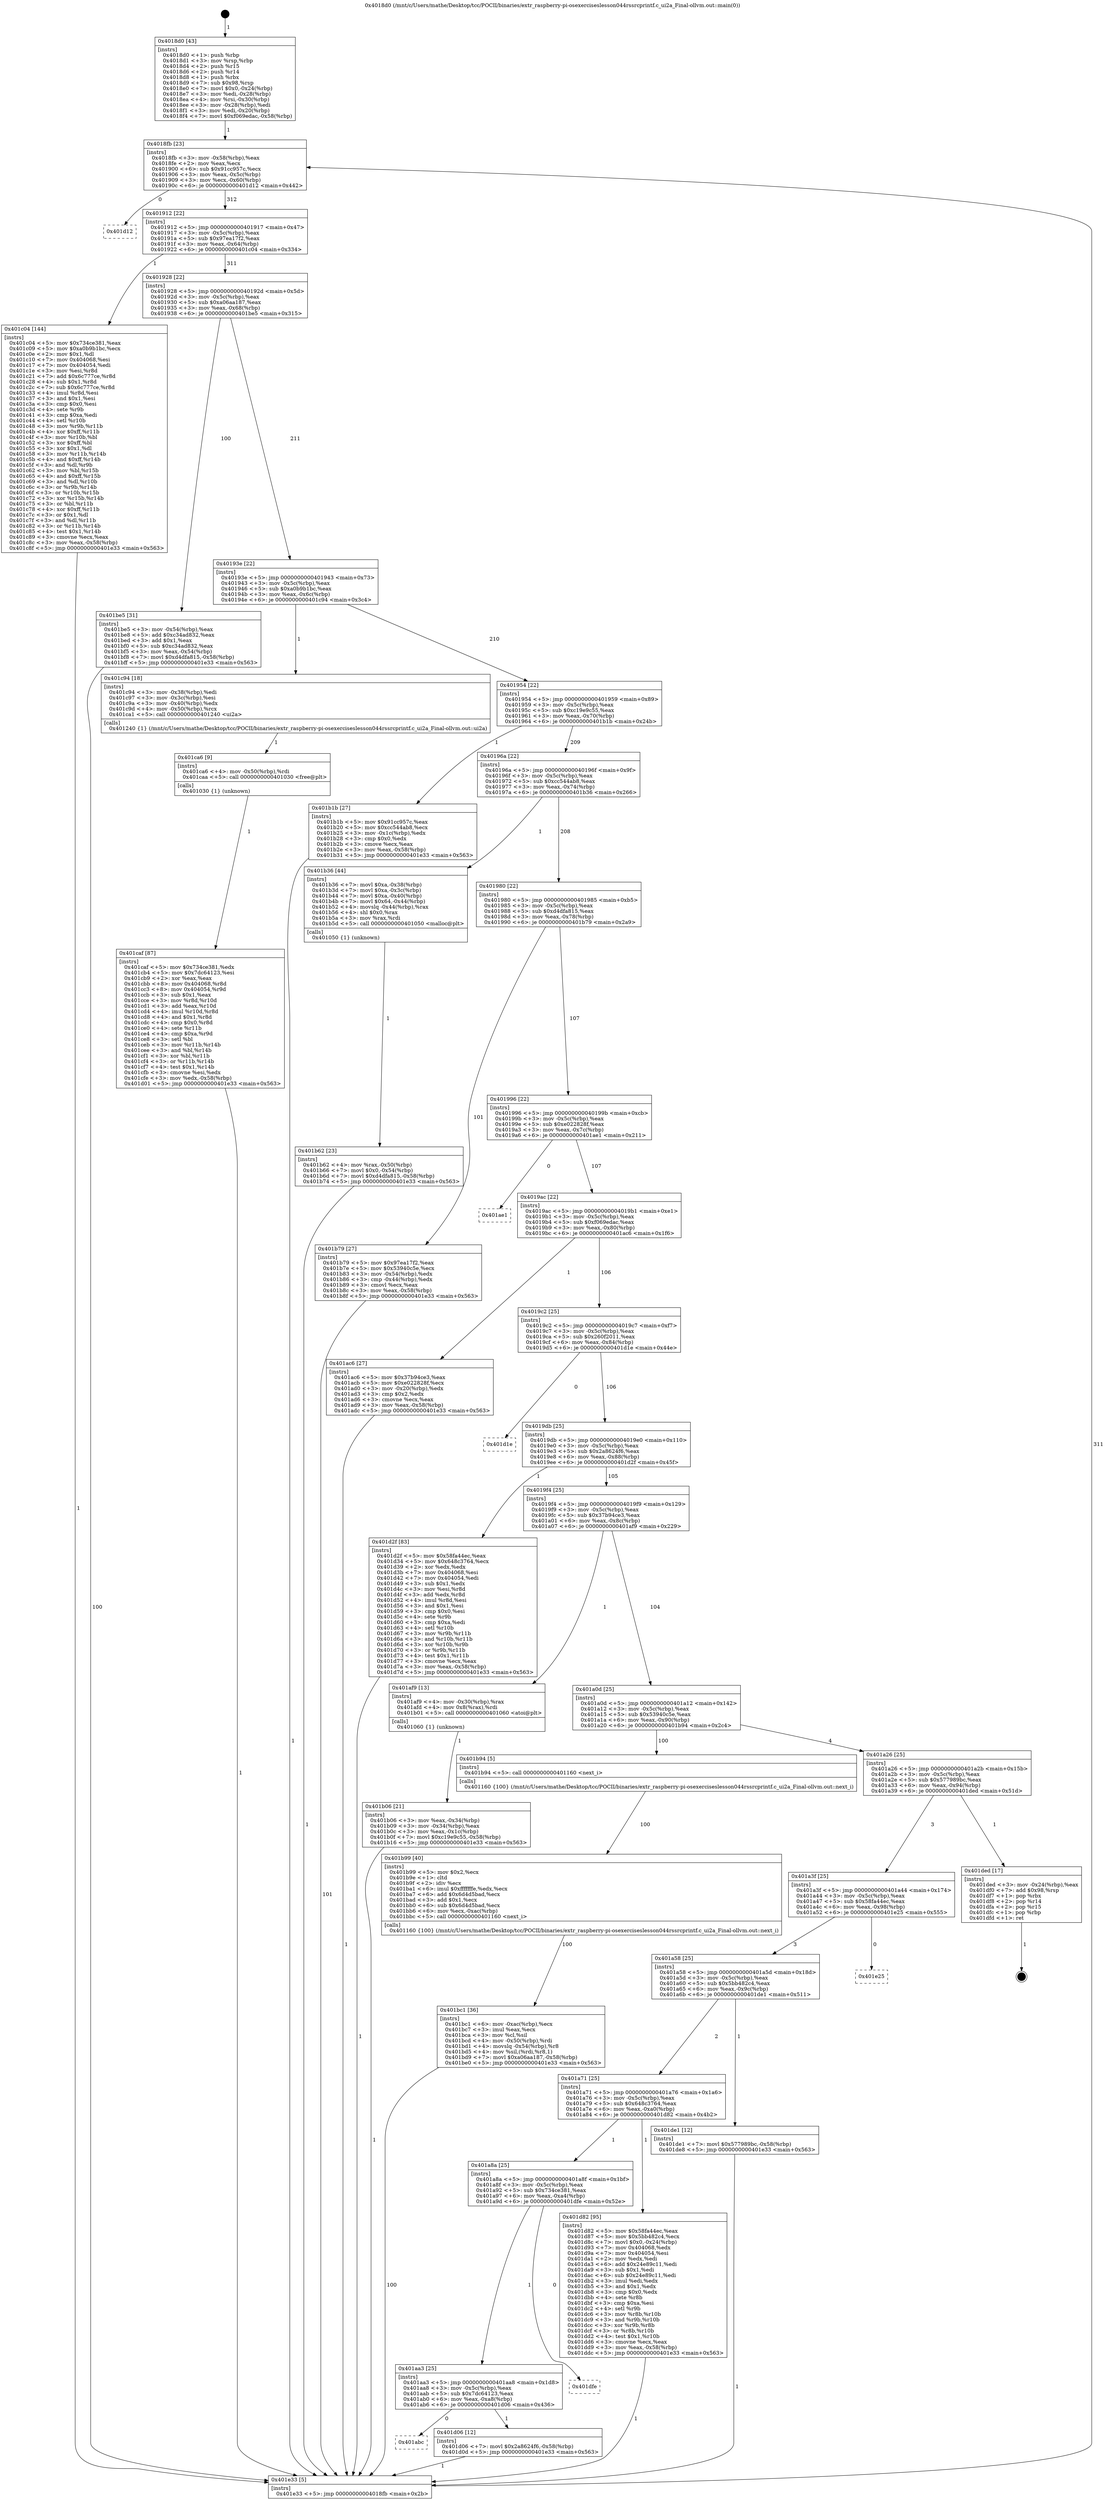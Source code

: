 digraph "0x4018d0" {
  label = "0x4018d0 (/mnt/c/Users/mathe/Desktop/tcc/POCII/binaries/extr_raspberry-pi-osexerciseslesson044rssrcprintf.c_ui2a_Final-ollvm.out::main(0))"
  labelloc = "t"
  node[shape=record]

  Entry [label="",width=0.3,height=0.3,shape=circle,fillcolor=black,style=filled]
  "0x4018fb" [label="{
     0x4018fb [23]\l
     | [instrs]\l
     &nbsp;&nbsp;0x4018fb \<+3\>: mov -0x58(%rbp),%eax\l
     &nbsp;&nbsp;0x4018fe \<+2\>: mov %eax,%ecx\l
     &nbsp;&nbsp;0x401900 \<+6\>: sub $0x91cc957c,%ecx\l
     &nbsp;&nbsp;0x401906 \<+3\>: mov %eax,-0x5c(%rbp)\l
     &nbsp;&nbsp;0x401909 \<+3\>: mov %ecx,-0x60(%rbp)\l
     &nbsp;&nbsp;0x40190c \<+6\>: je 0000000000401d12 \<main+0x442\>\l
  }"]
  "0x401d12" [label="{
     0x401d12\l
  }", style=dashed]
  "0x401912" [label="{
     0x401912 [22]\l
     | [instrs]\l
     &nbsp;&nbsp;0x401912 \<+5\>: jmp 0000000000401917 \<main+0x47\>\l
     &nbsp;&nbsp;0x401917 \<+3\>: mov -0x5c(%rbp),%eax\l
     &nbsp;&nbsp;0x40191a \<+5\>: sub $0x97ea17f2,%eax\l
     &nbsp;&nbsp;0x40191f \<+3\>: mov %eax,-0x64(%rbp)\l
     &nbsp;&nbsp;0x401922 \<+6\>: je 0000000000401c04 \<main+0x334\>\l
  }"]
  Exit [label="",width=0.3,height=0.3,shape=circle,fillcolor=black,style=filled,peripheries=2]
  "0x401c04" [label="{
     0x401c04 [144]\l
     | [instrs]\l
     &nbsp;&nbsp;0x401c04 \<+5\>: mov $0x734ce381,%eax\l
     &nbsp;&nbsp;0x401c09 \<+5\>: mov $0xa0b9b1bc,%ecx\l
     &nbsp;&nbsp;0x401c0e \<+2\>: mov $0x1,%dl\l
     &nbsp;&nbsp;0x401c10 \<+7\>: mov 0x404068,%esi\l
     &nbsp;&nbsp;0x401c17 \<+7\>: mov 0x404054,%edi\l
     &nbsp;&nbsp;0x401c1e \<+3\>: mov %esi,%r8d\l
     &nbsp;&nbsp;0x401c21 \<+7\>: add $0x6c777ce,%r8d\l
     &nbsp;&nbsp;0x401c28 \<+4\>: sub $0x1,%r8d\l
     &nbsp;&nbsp;0x401c2c \<+7\>: sub $0x6c777ce,%r8d\l
     &nbsp;&nbsp;0x401c33 \<+4\>: imul %r8d,%esi\l
     &nbsp;&nbsp;0x401c37 \<+3\>: and $0x1,%esi\l
     &nbsp;&nbsp;0x401c3a \<+3\>: cmp $0x0,%esi\l
     &nbsp;&nbsp;0x401c3d \<+4\>: sete %r9b\l
     &nbsp;&nbsp;0x401c41 \<+3\>: cmp $0xa,%edi\l
     &nbsp;&nbsp;0x401c44 \<+4\>: setl %r10b\l
     &nbsp;&nbsp;0x401c48 \<+3\>: mov %r9b,%r11b\l
     &nbsp;&nbsp;0x401c4b \<+4\>: xor $0xff,%r11b\l
     &nbsp;&nbsp;0x401c4f \<+3\>: mov %r10b,%bl\l
     &nbsp;&nbsp;0x401c52 \<+3\>: xor $0xff,%bl\l
     &nbsp;&nbsp;0x401c55 \<+3\>: xor $0x1,%dl\l
     &nbsp;&nbsp;0x401c58 \<+3\>: mov %r11b,%r14b\l
     &nbsp;&nbsp;0x401c5b \<+4\>: and $0xff,%r14b\l
     &nbsp;&nbsp;0x401c5f \<+3\>: and %dl,%r9b\l
     &nbsp;&nbsp;0x401c62 \<+3\>: mov %bl,%r15b\l
     &nbsp;&nbsp;0x401c65 \<+4\>: and $0xff,%r15b\l
     &nbsp;&nbsp;0x401c69 \<+3\>: and %dl,%r10b\l
     &nbsp;&nbsp;0x401c6c \<+3\>: or %r9b,%r14b\l
     &nbsp;&nbsp;0x401c6f \<+3\>: or %r10b,%r15b\l
     &nbsp;&nbsp;0x401c72 \<+3\>: xor %r15b,%r14b\l
     &nbsp;&nbsp;0x401c75 \<+3\>: or %bl,%r11b\l
     &nbsp;&nbsp;0x401c78 \<+4\>: xor $0xff,%r11b\l
     &nbsp;&nbsp;0x401c7c \<+3\>: or $0x1,%dl\l
     &nbsp;&nbsp;0x401c7f \<+3\>: and %dl,%r11b\l
     &nbsp;&nbsp;0x401c82 \<+3\>: or %r11b,%r14b\l
     &nbsp;&nbsp;0x401c85 \<+4\>: test $0x1,%r14b\l
     &nbsp;&nbsp;0x401c89 \<+3\>: cmovne %ecx,%eax\l
     &nbsp;&nbsp;0x401c8c \<+3\>: mov %eax,-0x58(%rbp)\l
     &nbsp;&nbsp;0x401c8f \<+5\>: jmp 0000000000401e33 \<main+0x563\>\l
  }"]
  "0x401928" [label="{
     0x401928 [22]\l
     | [instrs]\l
     &nbsp;&nbsp;0x401928 \<+5\>: jmp 000000000040192d \<main+0x5d\>\l
     &nbsp;&nbsp;0x40192d \<+3\>: mov -0x5c(%rbp),%eax\l
     &nbsp;&nbsp;0x401930 \<+5\>: sub $0xa06aa187,%eax\l
     &nbsp;&nbsp;0x401935 \<+3\>: mov %eax,-0x68(%rbp)\l
     &nbsp;&nbsp;0x401938 \<+6\>: je 0000000000401be5 \<main+0x315\>\l
  }"]
  "0x401abc" [label="{
     0x401abc\l
  }", style=dashed]
  "0x401be5" [label="{
     0x401be5 [31]\l
     | [instrs]\l
     &nbsp;&nbsp;0x401be5 \<+3\>: mov -0x54(%rbp),%eax\l
     &nbsp;&nbsp;0x401be8 \<+5\>: add $0xc34ad832,%eax\l
     &nbsp;&nbsp;0x401bed \<+3\>: add $0x1,%eax\l
     &nbsp;&nbsp;0x401bf0 \<+5\>: sub $0xc34ad832,%eax\l
     &nbsp;&nbsp;0x401bf5 \<+3\>: mov %eax,-0x54(%rbp)\l
     &nbsp;&nbsp;0x401bf8 \<+7\>: movl $0xd4dfa815,-0x58(%rbp)\l
     &nbsp;&nbsp;0x401bff \<+5\>: jmp 0000000000401e33 \<main+0x563\>\l
  }"]
  "0x40193e" [label="{
     0x40193e [22]\l
     | [instrs]\l
     &nbsp;&nbsp;0x40193e \<+5\>: jmp 0000000000401943 \<main+0x73\>\l
     &nbsp;&nbsp;0x401943 \<+3\>: mov -0x5c(%rbp),%eax\l
     &nbsp;&nbsp;0x401946 \<+5\>: sub $0xa0b9b1bc,%eax\l
     &nbsp;&nbsp;0x40194b \<+3\>: mov %eax,-0x6c(%rbp)\l
     &nbsp;&nbsp;0x40194e \<+6\>: je 0000000000401c94 \<main+0x3c4\>\l
  }"]
  "0x401d06" [label="{
     0x401d06 [12]\l
     | [instrs]\l
     &nbsp;&nbsp;0x401d06 \<+7\>: movl $0x2a8624f6,-0x58(%rbp)\l
     &nbsp;&nbsp;0x401d0d \<+5\>: jmp 0000000000401e33 \<main+0x563\>\l
  }"]
  "0x401c94" [label="{
     0x401c94 [18]\l
     | [instrs]\l
     &nbsp;&nbsp;0x401c94 \<+3\>: mov -0x38(%rbp),%edi\l
     &nbsp;&nbsp;0x401c97 \<+3\>: mov -0x3c(%rbp),%esi\l
     &nbsp;&nbsp;0x401c9a \<+3\>: mov -0x40(%rbp),%edx\l
     &nbsp;&nbsp;0x401c9d \<+4\>: mov -0x50(%rbp),%rcx\l
     &nbsp;&nbsp;0x401ca1 \<+5\>: call 0000000000401240 \<ui2a\>\l
     | [calls]\l
     &nbsp;&nbsp;0x401240 \{1\} (/mnt/c/Users/mathe/Desktop/tcc/POCII/binaries/extr_raspberry-pi-osexerciseslesson044rssrcprintf.c_ui2a_Final-ollvm.out::ui2a)\l
  }"]
  "0x401954" [label="{
     0x401954 [22]\l
     | [instrs]\l
     &nbsp;&nbsp;0x401954 \<+5\>: jmp 0000000000401959 \<main+0x89\>\l
     &nbsp;&nbsp;0x401959 \<+3\>: mov -0x5c(%rbp),%eax\l
     &nbsp;&nbsp;0x40195c \<+5\>: sub $0xc19e9c55,%eax\l
     &nbsp;&nbsp;0x401961 \<+3\>: mov %eax,-0x70(%rbp)\l
     &nbsp;&nbsp;0x401964 \<+6\>: je 0000000000401b1b \<main+0x24b\>\l
  }"]
  "0x401aa3" [label="{
     0x401aa3 [25]\l
     | [instrs]\l
     &nbsp;&nbsp;0x401aa3 \<+5\>: jmp 0000000000401aa8 \<main+0x1d8\>\l
     &nbsp;&nbsp;0x401aa8 \<+3\>: mov -0x5c(%rbp),%eax\l
     &nbsp;&nbsp;0x401aab \<+5\>: sub $0x7dc64123,%eax\l
     &nbsp;&nbsp;0x401ab0 \<+6\>: mov %eax,-0xa8(%rbp)\l
     &nbsp;&nbsp;0x401ab6 \<+6\>: je 0000000000401d06 \<main+0x436\>\l
  }"]
  "0x401b1b" [label="{
     0x401b1b [27]\l
     | [instrs]\l
     &nbsp;&nbsp;0x401b1b \<+5\>: mov $0x91cc957c,%eax\l
     &nbsp;&nbsp;0x401b20 \<+5\>: mov $0xcc544ab8,%ecx\l
     &nbsp;&nbsp;0x401b25 \<+3\>: mov -0x1c(%rbp),%edx\l
     &nbsp;&nbsp;0x401b28 \<+3\>: cmp $0x0,%edx\l
     &nbsp;&nbsp;0x401b2b \<+3\>: cmove %ecx,%eax\l
     &nbsp;&nbsp;0x401b2e \<+3\>: mov %eax,-0x58(%rbp)\l
     &nbsp;&nbsp;0x401b31 \<+5\>: jmp 0000000000401e33 \<main+0x563\>\l
  }"]
  "0x40196a" [label="{
     0x40196a [22]\l
     | [instrs]\l
     &nbsp;&nbsp;0x40196a \<+5\>: jmp 000000000040196f \<main+0x9f\>\l
     &nbsp;&nbsp;0x40196f \<+3\>: mov -0x5c(%rbp),%eax\l
     &nbsp;&nbsp;0x401972 \<+5\>: sub $0xcc544ab8,%eax\l
     &nbsp;&nbsp;0x401977 \<+3\>: mov %eax,-0x74(%rbp)\l
     &nbsp;&nbsp;0x40197a \<+6\>: je 0000000000401b36 \<main+0x266\>\l
  }"]
  "0x401dfe" [label="{
     0x401dfe\l
  }", style=dashed]
  "0x401b36" [label="{
     0x401b36 [44]\l
     | [instrs]\l
     &nbsp;&nbsp;0x401b36 \<+7\>: movl $0xa,-0x38(%rbp)\l
     &nbsp;&nbsp;0x401b3d \<+7\>: movl $0xa,-0x3c(%rbp)\l
     &nbsp;&nbsp;0x401b44 \<+7\>: movl $0xa,-0x40(%rbp)\l
     &nbsp;&nbsp;0x401b4b \<+7\>: movl $0x64,-0x44(%rbp)\l
     &nbsp;&nbsp;0x401b52 \<+4\>: movslq -0x44(%rbp),%rax\l
     &nbsp;&nbsp;0x401b56 \<+4\>: shl $0x0,%rax\l
     &nbsp;&nbsp;0x401b5a \<+3\>: mov %rax,%rdi\l
     &nbsp;&nbsp;0x401b5d \<+5\>: call 0000000000401050 \<malloc@plt\>\l
     | [calls]\l
     &nbsp;&nbsp;0x401050 \{1\} (unknown)\l
  }"]
  "0x401980" [label="{
     0x401980 [22]\l
     | [instrs]\l
     &nbsp;&nbsp;0x401980 \<+5\>: jmp 0000000000401985 \<main+0xb5\>\l
     &nbsp;&nbsp;0x401985 \<+3\>: mov -0x5c(%rbp),%eax\l
     &nbsp;&nbsp;0x401988 \<+5\>: sub $0xd4dfa815,%eax\l
     &nbsp;&nbsp;0x40198d \<+3\>: mov %eax,-0x78(%rbp)\l
     &nbsp;&nbsp;0x401990 \<+6\>: je 0000000000401b79 \<main+0x2a9\>\l
  }"]
  "0x401a8a" [label="{
     0x401a8a [25]\l
     | [instrs]\l
     &nbsp;&nbsp;0x401a8a \<+5\>: jmp 0000000000401a8f \<main+0x1bf\>\l
     &nbsp;&nbsp;0x401a8f \<+3\>: mov -0x5c(%rbp),%eax\l
     &nbsp;&nbsp;0x401a92 \<+5\>: sub $0x734ce381,%eax\l
     &nbsp;&nbsp;0x401a97 \<+6\>: mov %eax,-0xa4(%rbp)\l
     &nbsp;&nbsp;0x401a9d \<+6\>: je 0000000000401dfe \<main+0x52e\>\l
  }"]
  "0x401b79" [label="{
     0x401b79 [27]\l
     | [instrs]\l
     &nbsp;&nbsp;0x401b79 \<+5\>: mov $0x97ea17f2,%eax\l
     &nbsp;&nbsp;0x401b7e \<+5\>: mov $0x53940c5e,%ecx\l
     &nbsp;&nbsp;0x401b83 \<+3\>: mov -0x54(%rbp),%edx\l
     &nbsp;&nbsp;0x401b86 \<+3\>: cmp -0x44(%rbp),%edx\l
     &nbsp;&nbsp;0x401b89 \<+3\>: cmovl %ecx,%eax\l
     &nbsp;&nbsp;0x401b8c \<+3\>: mov %eax,-0x58(%rbp)\l
     &nbsp;&nbsp;0x401b8f \<+5\>: jmp 0000000000401e33 \<main+0x563\>\l
  }"]
  "0x401996" [label="{
     0x401996 [22]\l
     | [instrs]\l
     &nbsp;&nbsp;0x401996 \<+5\>: jmp 000000000040199b \<main+0xcb\>\l
     &nbsp;&nbsp;0x40199b \<+3\>: mov -0x5c(%rbp),%eax\l
     &nbsp;&nbsp;0x40199e \<+5\>: sub $0xe022828f,%eax\l
     &nbsp;&nbsp;0x4019a3 \<+3\>: mov %eax,-0x7c(%rbp)\l
     &nbsp;&nbsp;0x4019a6 \<+6\>: je 0000000000401ae1 \<main+0x211\>\l
  }"]
  "0x401d82" [label="{
     0x401d82 [95]\l
     | [instrs]\l
     &nbsp;&nbsp;0x401d82 \<+5\>: mov $0x58fa44ec,%eax\l
     &nbsp;&nbsp;0x401d87 \<+5\>: mov $0x5bb482c4,%ecx\l
     &nbsp;&nbsp;0x401d8c \<+7\>: movl $0x0,-0x24(%rbp)\l
     &nbsp;&nbsp;0x401d93 \<+7\>: mov 0x404068,%edx\l
     &nbsp;&nbsp;0x401d9a \<+7\>: mov 0x404054,%esi\l
     &nbsp;&nbsp;0x401da1 \<+2\>: mov %edx,%edi\l
     &nbsp;&nbsp;0x401da3 \<+6\>: add $0x24e89c11,%edi\l
     &nbsp;&nbsp;0x401da9 \<+3\>: sub $0x1,%edi\l
     &nbsp;&nbsp;0x401dac \<+6\>: sub $0x24e89c11,%edi\l
     &nbsp;&nbsp;0x401db2 \<+3\>: imul %edi,%edx\l
     &nbsp;&nbsp;0x401db5 \<+3\>: and $0x1,%edx\l
     &nbsp;&nbsp;0x401db8 \<+3\>: cmp $0x0,%edx\l
     &nbsp;&nbsp;0x401dbb \<+4\>: sete %r8b\l
     &nbsp;&nbsp;0x401dbf \<+3\>: cmp $0xa,%esi\l
     &nbsp;&nbsp;0x401dc2 \<+4\>: setl %r9b\l
     &nbsp;&nbsp;0x401dc6 \<+3\>: mov %r8b,%r10b\l
     &nbsp;&nbsp;0x401dc9 \<+3\>: and %r9b,%r10b\l
     &nbsp;&nbsp;0x401dcc \<+3\>: xor %r9b,%r8b\l
     &nbsp;&nbsp;0x401dcf \<+3\>: or %r8b,%r10b\l
     &nbsp;&nbsp;0x401dd2 \<+4\>: test $0x1,%r10b\l
     &nbsp;&nbsp;0x401dd6 \<+3\>: cmovne %ecx,%eax\l
     &nbsp;&nbsp;0x401dd9 \<+3\>: mov %eax,-0x58(%rbp)\l
     &nbsp;&nbsp;0x401ddc \<+5\>: jmp 0000000000401e33 \<main+0x563\>\l
  }"]
  "0x401ae1" [label="{
     0x401ae1\l
  }", style=dashed]
  "0x4019ac" [label="{
     0x4019ac [22]\l
     | [instrs]\l
     &nbsp;&nbsp;0x4019ac \<+5\>: jmp 00000000004019b1 \<main+0xe1\>\l
     &nbsp;&nbsp;0x4019b1 \<+3\>: mov -0x5c(%rbp),%eax\l
     &nbsp;&nbsp;0x4019b4 \<+5\>: sub $0xf069edac,%eax\l
     &nbsp;&nbsp;0x4019b9 \<+3\>: mov %eax,-0x80(%rbp)\l
     &nbsp;&nbsp;0x4019bc \<+6\>: je 0000000000401ac6 \<main+0x1f6\>\l
  }"]
  "0x401a71" [label="{
     0x401a71 [25]\l
     | [instrs]\l
     &nbsp;&nbsp;0x401a71 \<+5\>: jmp 0000000000401a76 \<main+0x1a6\>\l
     &nbsp;&nbsp;0x401a76 \<+3\>: mov -0x5c(%rbp),%eax\l
     &nbsp;&nbsp;0x401a79 \<+5\>: sub $0x648c3764,%eax\l
     &nbsp;&nbsp;0x401a7e \<+6\>: mov %eax,-0xa0(%rbp)\l
     &nbsp;&nbsp;0x401a84 \<+6\>: je 0000000000401d82 \<main+0x4b2\>\l
  }"]
  "0x401ac6" [label="{
     0x401ac6 [27]\l
     | [instrs]\l
     &nbsp;&nbsp;0x401ac6 \<+5\>: mov $0x37b94ce3,%eax\l
     &nbsp;&nbsp;0x401acb \<+5\>: mov $0xe022828f,%ecx\l
     &nbsp;&nbsp;0x401ad0 \<+3\>: mov -0x20(%rbp),%edx\l
     &nbsp;&nbsp;0x401ad3 \<+3\>: cmp $0x2,%edx\l
     &nbsp;&nbsp;0x401ad6 \<+3\>: cmovne %ecx,%eax\l
     &nbsp;&nbsp;0x401ad9 \<+3\>: mov %eax,-0x58(%rbp)\l
     &nbsp;&nbsp;0x401adc \<+5\>: jmp 0000000000401e33 \<main+0x563\>\l
  }"]
  "0x4019c2" [label="{
     0x4019c2 [25]\l
     | [instrs]\l
     &nbsp;&nbsp;0x4019c2 \<+5\>: jmp 00000000004019c7 \<main+0xf7\>\l
     &nbsp;&nbsp;0x4019c7 \<+3\>: mov -0x5c(%rbp),%eax\l
     &nbsp;&nbsp;0x4019ca \<+5\>: sub $0x260f2011,%eax\l
     &nbsp;&nbsp;0x4019cf \<+6\>: mov %eax,-0x84(%rbp)\l
     &nbsp;&nbsp;0x4019d5 \<+6\>: je 0000000000401d1e \<main+0x44e\>\l
  }"]
  "0x401e33" [label="{
     0x401e33 [5]\l
     | [instrs]\l
     &nbsp;&nbsp;0x401e33 \<+5\>: jmp 00000000004018fb \<main+0x2b\>\l
  }"]
  "0x4018d0" [label="{
     0x4018d0 [43]\l
     | [instrs]\l
     &nbsp;&nbsp;0x4018d0 \<+1\>: push %rbp\l
     &nbsp;&nbsp;0x4018d1 \<+3\>: mov %rsp,%rbp\l
     &nbsp;&nbsp;0x4018d4 \<+2\>: push %r15\l
     &nbsp;&nbsp;0x4018d6 \<+2\>: push %r14\l
     &nbsp;&nbsp;0x4018d8 \<+1\>: push %rbx\l
     &nbsp;&nbsp;0x4018d9 \<+7\>: sub $0x98,%rsp\l
     &nbsp;&nbsp;0x4018e0 \<+7\>: movl $0x0,-0x24(%rbp)\l
     &nbsp;&nbsp;0x4018e7 \<+3\>: mov %edi,-0x28(%rbp)\l
     &nbsp;&nbsp;0x4018ea \<+4\>: mov %rsi,-0x30(%rbp)\l
     &nbsp;&nbsp;0x4018ee \<+3\>: mov -0x28(%rbp),%edi\l
     &nbsp;&nbsp;0x4018f1 \<+3\>: mov %edi,-0x20(%rbp)\l
     &nbsp;&nbsp;0x4018f4 \<+7\>: movl $0xf069edac,-0x58(%rbp)\l
  }"]
  "0x401de1" [label="{
     0x401de1 [12]\l
     | [instrs]\l
     &nbsp;&nbsp;0x401de1 \<+7\>: movl $0x577989bc,-0x58(%rbp)\l
     &nbsp;&nbsp;0x401de8 \<+5\>: jmp 0000000000401e33 \<main+0x563\>\l
  }"]
  "0x401d1e" [label="{
     0x401d1e\l
  }", style=dashed]
  "0x4019db" [label="{
     0x4019db [25]\l
     | [instrs]\l
     &nbsp;&nbsp;0x4019db \<+5\>: jmp 00000000004019e0 \<main+0x110\>\l
     &nbsp;&nbsp;0x4019e0 \<+3\>: mov -0x5c(%rbp),%eax\l
     &nbsp;&nbsp;0x4019e3 \<+5\>: sub $0x2a8624f6,%eax\l
     &nbsp;&nbsp;0x4019e8 \<+6\>: mov %eax,-0x88(%rbp)\l
     &nbsp;&nbsp;0x4019ee \<+6\>: je 0000000000401d2f \<main+0x45f\>\l
  }"]
  "0x401a58" [label="{
     0x401a58 [25]\l
     | [instrs]\l
     &nbsp;&nbsp;0x401a58 \<+5\>: jmp 0000000000401a5d \<main+0x18d\>\l
     &nbsp;&nbsp;0x401a5d \<+3\>: mov -0x5c(%rbp),%eax\l
     &nbsp;&nbsp;0x401a60 \<+5\>: sub $0x5bb482c4,%eax\l
     &nbsp;&nbsp;0x401a65 \<+6\>: mov %eax,-0x9c(%rbp)\l
     &nbsp;&nbsp;0x401a6b \<+6\>: je 0000000000401de1 \<main+0x511\>\l
  }"]
  "0x401d2f" [label="{
     0x401d2f [83]\l
     | [instrs]\l
     &nbsp;&nbsp;0x401d2f \<+5\>: mov $0x58fa44ec,%eax\l
     &nbsp;&nbsp;0x401d34 \<+5\>: mov $0x648c3764,%ecx\l
     &nbsp;&nbsp;0x401d39 \<+2\>: xor %edx,%edx\l
     &nbsp;&nbsp;0x401d3b \<+7\>: mov 0x404068,%esi\l
     &nbsp;&nbsp;0x401d42 \<+7\>: mov 0x404054,%edi\l
     &nbsp;&nbsp;0x401d49 \<+3\>: sub $0x1,%edx\l
     &nbsp;&nbsp;0x401d4c \<+3\>: mov %esi,%r8d\l
     &nbsp;&nbsp;0x401d4f \<+3\>: add %edx,%r8d\l
     &nbsp;&nbsp;0x401d52 \<+4\>: imul %r8d,%esi\l
     &nbsp;&nbsp;0x401d56 \<+3\>: and $0x1,%esi\l
     &nbsp;&nbsp;0x401d59 \<+3\>: cmp $0x0,%esi\l
     &nbsp;&nbsp;0x401d5c \<+4\>: sete %r9b\l
     &nbsp;&nbsp;0x401d60 \<+3\>: cmp $0xa,%edi\l
     &nbsp;&nbsp;0x401d63 \<+4\>: setl %r10b\l
     &nbsp;&nbsp;0x401d67 \<+3\>: mov %r9b,%r11b\l
     &nbsp;&nbsp;0x401d6a \<+3\>: and %r10b,%r11b\l
     &nbsp;&nbsp;0x401d6d \<+3\>: xor %r10b,%r9b\l
     &nbsp;&nbsp;0x401d70 \<+3\>: or %r9b,%r11b\l
     &nbsp;&nbsp;0x401d73 \<+4\>: test $0x1,%r11b\l
     &nbsp;&nbsp;0x401d77 \<+3\>: cmovne %ecx,%eax\l
     &nbsp;&nbsp;0x401d7a \<+3\>: mov %eax,-0x58(%rbp)\l
     &nbsp;&nbsp;0x401d7d \<+5\>: jmp 0000000000401e33 \<main+0x563\>\l
  }"]
  "0x4019f4" [label="{
     0x4019f4 [25]\l
     | [instrs]\l
     &nbsp;&nbsp;0x4019f4 \<+5\>: jmp 00000000004019f9 \<main+0x129\>\l
     &nbsp;&nbsp;0x4019f9 \<+3\>: mov -0x5c(%rbp),%eax\l
     &nbsp;&nbsp;0x4019fc \<+5\>: sub $0x37b94ce3,%eax\l
     &nbsp;&nbsp;0x401a01 \<+6\>: mov %eax,-0x8c(%rbp)\l
     &nbsp;&nbsp;0x401a07 \<+6\>: je 0000000000401af9 \<main+0x229\>\l
  }"]
  "0x401e25" [label="{
     0x401e25\l
  }", style=dashed]
  "0x401af9" [label="{
     0x401af9 [13]\l
     | [instrs]\l
     &nbsp;&nbsp;0x401af9 \<+4\>: mov -0x30(%rbp),%rax\l
     &nbsp;&nbsp;0x401afd \<+4\>: mov 0x8(%rax),%rdi\l
     &nbsp;&nbsp;0x401b01 \<+5\>: call 0000000000401060 \<atoi@plt\>\l
     | [calls]\l
     &nbsp;&nbsp;0x401060 \{1\} (unknown)\l
  }"]
  "0x401a0d" [label="{
     0x401a0d [25]\l
     | [instrs]\l
     &nbsp;&nbsp;0x401a0d \<+5\>: jmp 0000000000401a12 \<main+0x142\>\l
     &nbsp;&nbsp;0x401a12 \<+3\>: mov -0x5c(%rbp),%eax\l
     &nbsp;&nbsp;0x401a15 \<+5\>: sub $0x53940c5e,%eax\l
     &nbsp;&nbsp;0x401a1a \<+6\>: mov %eax,-0x90(%rbp)\l
     &nbsp;&nbsp;0x401a20 \<+6\>: je 0000000000401b94 \<main+0x2c4\>\l
  }"]
  "0x401b06" [label="{
     0x401b06 [21]\l
     | [instrs]\l
     &nbsp;&nbsp;0x401b06 \<+3\>: mov %eax,-0x34(%rbp)\l
     &nbsp;&nbsp;0x401b09 \<+3\>: mov -0x34(%rbp),%eax\l
     &nbsp;&nbsp;0x401b0c \<+3\>: mov %eax,-0x1c(%rbp)\l
     &nbsp;&nbsp;0x401b0f \<+7\>: movl $0xc19e9c55,-0x58(%rbp)\l
     &nbsp;&nbsp;0x401b16 \<+5\>: jmp 0000000000401e33 \<main+0x563\>\l
  }"]
  "0x401b62" [label="{
     0x401b62 [23]\l
     | [instrs]\l
     &nbsp;&nbsp;0x401b62 \<+4\>: mov %rax,-0x50(%rbp)\l
     &nbsp;&nbsp;0x401b66 \<+7\>: movl $0x0,-0x54(%rbp)\l
     &nbsp;&nbsp;0x401b6d \<+7\>: movl $0xd4dfa815,-0x58(%rbp)\l
     &nbsp;&nbsp;0x401b74 \<+5\>: jmp 0000000000401e33 \<main+0x563\>\l
  }"]
  "0x401a3f" [label="{
     0x401a3f [25]\l
     | [instrs]\l
     &nbsp;&nbsp;0x401a3f \<+5\>: jmp 0000000000401a44 \<main+0x174\>\l
     &nbsp;&nbsp;0x401a44 \<+3\>: mov -0x5c(%rbp),%eax\l
     &nbsp;&nbsp;0x401a47 \<+5\>: sub $0x58fa44ec,%eax\l
     &nbsp;&nbsp;0x401a4c \<+6\>: mov %eax,-0x98(%rbp)\l
     &nbsp;&nbsp;0x401a52 \<+6\>: je 0000000000401e25 \<main+0x555\>\l
  }"]
  "0x401b94" [label="{
     0x401b94 [5]\l
     | [instrs]\l
     &nbsp;&nbsp;0x401b94 \<+5\>: call 0000000000401160 \<next_i\>\l
     | [calls]\l
     &nbsp;&nbsp;0x401160 \{100\} (/mnt/c/Users/mathe/Desktop/tcc/POCII/binaries/extr_raspberry-pi-osexerciseslesson044rssrcprintf.c_ui2a_Final-ollvm.out::next_i)\l
  }"]
  "0x401a26" [label="{
     0x401a26 [25]\l
     | [instrs]\l
     &nbsp;&nbsp;0x401a26 \<+5\>: jmp 0000000000401a2b \<main+0x15b\>\l
     &nbsp;&nbsp;0x401a2b \<+3\>: mov -0x5c(%rbp),%eax\l
     &nbsp;&nbsp;0x401a2e \<+5\>: sub $0x577989bc,%eax\l
     &nbsp;&nbsp;0x401a33 \<+6\>: mov %eax,-0x94(%rbp)\l
     &nbsp;&nbsp;0x401a39 \<+6\>: je 0000000000401ded \<main+0x51d\>\l
  }"]
  "0x401b99" [label="{
     0x401b99 [40]\l
     | [instrs]\l
     &nbsp;&nbsp;0x401b99 \<+5\>: mov $0x2,%ecx\l
     &nbsp;&nbsp;0x401b9e \<+1\>: cltd\l
     &nbsp;&nbsp;0x401b9f \<+2\>: idiv %ecx\l
     &nbsp;&nbsp;0x401ba1 \<+6\>: imul $0xfffffffe,%edx,%ecx\l
     &nbsp;&nbsp;0x401ba7 \<+6\>: add $0x6d4d5bad,%ecx\l
     &nbsp;&nbsp;0x401bad \<+3\>: add $0x1,%ecx\l
     &nbsp;&nbsp;0x401bb0 \<+6\>: sub $0x6d4d5bad,%ecx\l
     &nbsp;&nbsp;0x401bb6 \<+6\>: mov %ecx,-0xac(%rbp)\l
     &nbsp;&nbsp;0x401bbc \<+5\>: call 0000000000401160 \<next_i\>\l
     | [calls]\l
     &nbsp;&nbsp;0x401160 \{100\} (/mnt/c/Users/mathe/Desktop/tcc/POCII/binaries/extr_raspberry-pi-osexerciseslesson044rssrcprintf.c_ui2a_Final-ollvm.out::next_i)\l
  }"]
  "0x401bc1" [label="{
     0x401bc1 [36]\l
     | [instrs]\l
     &nbsp;&nbsp;0x401bc1 \<+6\>: mov -0xac(%rbp),%ecx\l
     &nbsp;&nbsp;0x401bc7 \<+3\>: imul %eax,%ecx\l
     &nbsp;&nbsp;0x401bca \<+3\>: mov %cl,%sil\l
     &nbsp;&nbsp;0x401bcd \<+4\>: mov -0x50(%rbp),%rdi\l
     &nbsp;&nbsp;0x401bd1 \<+4\>: movslq -0x54(%rbp),%r8\l
     &nbsp;&nbsp;0x401bd5 \<+4\>: mov %sil,(%rdi,%r8,1)\l
     &nbsp;&nbsp;0x401bd9 \<+7\>: movl $0xa06aa187,-0x58(%rbp)\l
     &nbsp;&nbsp;0x401be0 \<+5\>: jmp 0000000000401e33 \<main+0x563\>\l
  }"]
  "0x401ca6" [label="{
     0x401ca6 [9]\l
     | [instrs]\l
     &nbsp;&nbsp;0x401ca6 \<+4\>: mov -0x50(%rbp),%rdi\l
     &nbsp;&nbsp;0x401caa \<+5\>: call 0000000000401030 \<free@plt\>\l
     | [calls]\l
     &nbsp;&nbsp;0x401030 \{1\} (unknown)\l
  }"]
  "0x401caf" [label="{
     0x401caf [87]\l
     | [instrs]\l
     &nbsp;&nbsp;0x401caf \<+5\>: mov $0x734ce381,%edx\l
     &nbsp;&nbsp;0x401cb4 \<+5\>: mov $0x7dc64123,%esi\l
     &nbsp;&nbsp;0x401cb9 \<+2\>: xor %eax,%eax\l
     &nbsp;&nbsp;0x401cbb \<+8\>: mov 0x404068,%r8d\l
     &nbsp;&nbsp;0x401cc3 \<+8\>: mov 0x404054,%r9d\l
     &nbsp;&nbsp;0x401ccb \<+3\>: sub $0x1,%eax\l
     &nbsp;&nbsp;0x401cce \<+3\>: mov %r8d,%r10d\l
     &nbsp;&nbsp;0x401cd1 \<+3\>: add %eax,%r10d\l
     &nbsp;&nbsp;0x401cd4 \<+4\>: imul %r10d,%r8d\l
     &nbsp;&nbsp;0x401cd8 \<+4\>: and $0x1,%r8d\l
     &nbsp;&nbsp;0x401cdc \<+4\>: cmp $0x0,%r8d\l
     &nbsp;&nbsp;0x401ce0 \<+4\>: sete %r11b\l
     &nbsp;&nbsp;0x401ce4 \<+4\>: cmp $0xa,%r9d\l
     &nbsp;&nbsp;0x401ce8 \<+3\>: setl %bl\l
     &nbsp;&nbsp;0x401ceb \<+3\>: mov %r11b,%r14b\l
     &nbsp;&nbsp;0x401cee \<+3\>: and %bl,%r14b\l
     &nbsp;&nbsp;0x401cf1 \<+3\>: xor %bl,%r11b\l
     &nbsp;&nbsp;0x401cf4 \<+3\>: or %r11b,%r14b\l
     &nbsp;&nbsp;0x401cf7 \<+4\>: test $0x1,%r14b\l
     &nbsp;&nbsp;0x401cfb \<+3\>: cmovne %esi,%edx\l
     &nbsp;&nbsp;0x401cfe \<+3\>: mov %edx,-0x58(%rbp)\l
     &nbsp;&nbsp;0x401d01 \<+5\>: jmp 0000000000401e33 \<main+0x563\>\l
  }"]
  "0x401ded" [label="{
     0x401ded [17]\l
     | [instrs]\l
     &nbsp;&nbsp;0x401ded \<+3\>: mov -0x24(%rbp),%eax\l
     &nbsp;&nbsp;0x401df0 \<+7\>: add $0x98,%rsp\l
     &nbsp;&nbsp;0x401df7 \<+1\>: pop %rbx\l
     &nbsp;&nbsp;0x401df8 \<+2\>: pop %r14\l
     &nbsp;&nbsp;0x401dfa \<+2\>: pop %r15\l
     &nbsp;&nbsp;0x401dfc \<+1\>: pop %rbp\l
     &nbsp;&nbsp;0x401dfd \<+1\>: ret\l
  }"]
  Entry -> "0x4018d0" [label=" 1"]
  "0x4018fb" -> "0x401d12" [label=" 0"]
  "0x4018fb" -> "0x401912" [label=" 312"]
  "0x401ded" -> Exit [label=" 1"]
  "0x401912" -> "0x401c04" [label=" 1"]
  "0x401912" -> "0x401928" [label=" 311"]
  "0x401de1" -> "0x401e33" [label=" 1"]
  "0x401928" -> "0x401be5" [label=" 100"]
  "0x401928" -> "0x40193e" [label=" 211"]
  "0x401d82" -> "0x401e33" [label=" 1"]
  "0x40193e" -> "0x401c94" [label=" 1"]
  "0x40193e" -> "0x401954" [label=" 210"]
  "0x401d2f" -> "0x401e33" [label=" 1"]
  "0x401954" -> "0x401b1b" [label=" 1"]
  "0x401954" -> "0x40196a" [label=" 209"]
  "0x401aa3" -> "0x401abc" [label=" 0"]
  "0x40196a" -> "0x401b36" [label=" 1"]
  "0x40196a" -> "0x401980" [label=" 208"]
  "0x401aa3" -> "0x401d06" [label=" 1"]
  "0x401980" -> "0x401b79" [label=" 101"]
  "0x401980" -> "0x401996" [label=" 107"]
  "0x401a8a" -> "0x401aa3" [label=" 1"]
  "0x401996" -> "0x401ae1" [label=" 0"]
  "0x401996" -> "0x4019ac" [label=" 107"]
  "0x401a8a" -> "0x401dfe" [label=" 0"]
  "0x4019ac" -> "0x401ac6" [label=" 1"]
  "0x4019ac" -> "0x4019c2" [label=" 106"]
  "0x401ac6" -> "0x401e33" [label=" 1"]
  "0x4018d0" -> "0x4018fb" [label=" 1"]
  "0x401e33" -> "0x4018fb" [label=" 311"]
  "0x401a71" -> "0x401a8a" [label=" 1"]
  "0x4019c2" -> "0x401d1e" [label=" 0"]
  "0x4019c2" -> "0x4019db" [label=" 106"]
  "0x401a71" -> "0x401d82" [label=" 1"]
  "0x4019db" -> "0x401d2f" [label=" 1"]
  "0x4019db" -> "0x4019f4" [label=" 105"]
  "0x401a58" -> "0x401a71" [label=" 2"]
  "0x4019f4" -> "0x401af9" [label=" 1"]
  "0x4019f4" -> "0x401a0d" [label=" 104"]
  "0x401af9" -> "0x401b06" [label=" 1"]
  "0x401b06" -> "0x401e33" [label=" 1"]
  "0x401b1b" -> "0x401e33" [label=" 1"]
  "0x401b36" -> "0x401b62" [label=" 1"]
  "0x401b62" -> "0x401e33" [label=" 1"]
  "0x401b79" -> "0x401e33" [label=" 101"]
  "0x401a58" -> "0x401de1" [label=" 1"]
  "0x401a0d" -> "0x401b94" [label=" 100"]
  "0x401a0d" -> "0x401a26" [label=" 4"]
  "0x401b94" -> "0x401b99" [label=" 100"]
  "0x401b99" -> "0x401bc1" [label=" 100"]
  "0x401bc1" -> "0x401e33" [label=" 100"]
  "0x401be5" -> "0x401e33" [label=" 100"]
  "0x401c04" -> "0x401e33" [label=" 1"]
  "0x401c94" -> "0x401ca6" [label=" 1"]
  "0x401ca6" -> "0x401caf" [label=" 1"]
  "0x401caf" -> "0x401e33" [label=" 1"]
  "0x401a3f" -> "0x401a58" [label=" 3"]
  "0x401a26" -> "0x401ded" [label=" 1"]
  "0x401a26" -> "0x401a3f" [label=" 3"]
  "0x401d06" -> "0x401e33" [label=" 1"]
  "0x401a3f" -> "0x401e25" [label=" 0"]
}
